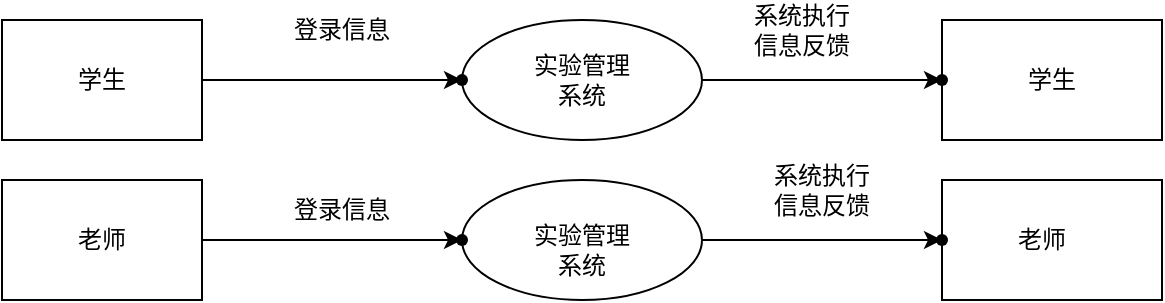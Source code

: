 <mxfile version="20.5.3" type="github">
  <diagram id="okWKafTFLNZm4eEbJfr1" name="第 1 页">
    <mxGraphModel dx="992" dy="571" grid="1" gridSize="10" guides="1" tooltips="1" connect="1" arrows="1" fold="1" page="1" pageScale="1" pageWidth="827" pageHeight="1169" math="0" shadow="0">
      <root>
        <mxCell id="0" />
        <mxCell id="1" parent="0" />
        <mxCell id="g5UghXbC0-JbCps197jc-11" value="" style="edgeStyle=orthogonalEdgeStyle;rounded=0;orthogonalLoop=1;jettySize=auto;html=1;" edge="1" parent="1" source="g5UghXbC0-JbCps197jc-1" target="g5UghXbC0-JbCps197jc-10">
          <mxGeometry relative="1" as="geometry" />
        </mxCell>
        <mxCell id="g5UghXbC0-JbCps197jc-1" value="" style="rounded=0;whiteSpace=wrap;html=1;" vertex="1" parent="1">
          <mxGeometry x="100" y="200" width="100" height="60" as="geometry" />
        </mxCell>
        <mxCell id="g5UghXbC0-JbCps197jc-13" value="" style="edgeStyle=orthogonalEdgeStyle;rounded=0;orthogonalLoop=1;jettySize=auto;html=1;" edge="1" parent="1" source="g5UghXbC0-JbCps197jc-2" target="g5UghXbC0-JbCps197jc-12">
          <mxGeometry relative="1" as="geometry" />
        </mxCell>
        <mxCell id="g5UghXbC0-JbCps197jc-2" value="" style="rounded=0;whiteSpace=wrap;html=1;" vertex="1" parent="1">
          <mxGeometry x="100" y="280" width="100" height="60" as="geometry" />
        </mxCell>
        <mxCell id="g5UghXbC0-JbCps197jc-15" value="" style="edgeStyle=orthogonalEdgeStyle;rounded=0;orthogonalLoop=1;jettySize=auto;html=1;" edge="1" parent="1" source="g5UghXbC0-JbCps197jc-3" target="g5UghXbC0-JbCps197jc-14">
          <mxGeometry relative="1" as="geometry" />
        </mxCell>
        <mxCell id="g5UghXbC0-JbCps197jc-3" value="" style="ellipse;whiteSpace=wrap;html=1;" vertex="1" parent="1">
          <mxGeometry x="330" y="200" width="120" height="60" as="geometry" />
        </mxCell>
        <mxCell id="g5UghXbC0-JbCps197jc-17" value="" style="edgeStyle=orthogonalEdgeStyle;rounded=0;orthogonalLoop=1;jettySize=auto;html=1;" edge="1" parent="1" source="g5UghXbC0-JbCps197jc-4" target="g5UghXbC0-JbCps197jc-16">
          <mxGeometry relative="1" as="geometry" />
        </mxCell>
        <mxCell id="g5UghXbC0-JbCps197jc-4" value="" style="ellipse;whiteSpace=wrap;html=1;" vertex="1" parent="1">
          <mxGeometry x="330" y="280" width="120" height="60" as="geometry" />
        </mxCell>
        <mxCell id="g5UghXbC0-JbCps197jc-5" value="" style="rounded=0;whiteSpace=wrap;html=1;" vertex="1" parent="1">
          <mxGeometry x="570" y="200" width="110" height="60" as="geometry" />
        </mxCell>
        <mxCell id="g5UghXbC0-JbCps197jc-6" value="" style="rounded=0;whiteSpace=wrap;html=1;" vertex="1" parent="1">
          <mxGeometry x="570" y="280" width="110" height="60" as="geometry" />
        </mxCell>
        <mxCell id="g5UghXbC0-JbCps197jc-7" value="学生" style="text;html=1;strokeColor=none;fillColor=none;align=center;verticalAlign=middle;whiteSpace=wrap;rounded=0;" vertex="1" parent="1">
          <mxGeometry x="120" y="215" width="60" height="30" as="geometry" />
        </mxCell>
        <mxCell id="g5UghXbC0-JbCps197jc-8" value="老师" style="text;html=1;strokeColor=none;fillColor=none;align=center;verticalAlign=middle;whiteSpace=wrap;rounded=0;" vertex="1" parent="1">
          <mxGeometry x="120" y="295" width="60" height="30" as="geometry" />
        </mxCell>
        <mxCell id="g5UghXbC0-JbCps197jc-10" value="" style="shape=waypoint;sketch=0;size=6;pointerEvents=1;points=[];fillColor=default;resizable=0;rotatable=0;perimeter=centerPerimeter;snapToPoint=1;rounded=0;" vertex="1" parent="1">
          <mxGeometry x="310" y="210" width="40" height="40" as="geometry" />
        </mxCell>
        <mxCell id="g5UghXbC0-JbCps197jc-12" value="" style="shape=waypoint;sketch=0;size=6;pointerEvents=1;points=[];fillColor=default;resizable=0;rotatable=0;perimeter=centerPerimeter;snapToPoint=1;rounded=0;" vertex="1" parent="1">
          <mxGeometry x="310" y="290" width="40" height="40" as="geometry" />
        </mxCell>
        <mxCell id="g5UghXbC0-JbCps197jc-14" value="" style="shape=waypoint;sketch=0;size=6;pointerEvents=1;points=[];fillColor=default;resizable=0;rotatable=0;perimeter=centerPerimeter;snapToPoint=1;" vertex="1" parent="1">
          <mxGeometry x="550" y="210" width="40" height="40" as="geometry" />
        </mxCell>
        <mxCell id="g5UghXbC0-JbCps197jc-16" value="" style="shape=waypoint;sketch=0;size=6;pointerEvents=1;points=[];fillColor=default;resizable=0;rotatable=0;perimeter=centerPerimeter;snapToPoint=1;" vertex="1" parent="1">
          <mxGeometry x="550" y="290" width="40" height="40" as="geometry" />
        </mxCell>
        <mxCell id="g5UghXbC0-JbCps197jc-18" value="实验管理系统" style="text;html=1;strokeColor=none;fillColor=none;align=center;verticalAlign=middle;whiteSpace=wrap;rounded=0;" vertex="1" parent="1">
          <mxGeometry x="360" y="300" width="60" height="30" as="geometry" />
        </mxCell>
        <mxCell id="g5UghXbC0-JbCps197jc-19" value="实验管理系统" style="text;html=1;strokeColor=none;fillColor=none;align=center;verticalAlign=middle;whiteSpace=wrap;rounded=0;" vertex="1" parent="1">
          <mxGeometry x="360" y="215" width="60" height="30" as="geometry" />
        </mxCell>
        <mxCell id="g5UghXbC0-JbCps197jc-20" value="学生" style="text;html=1;strokeColor=none;fillColor=none;align=center;verticalAlign=middle;whiteSpace=wrap;rounded=0;" vertex="1" parent="1">
          <mxGeometry x="595" y="215" width="60" height="30" as="geometry" />
        </mxCell>
        <mxCell id="g5UghXbC0-JbCps197jc-24" value="老师" style="text;html=1;strokeColor=none;fillColor=none;align=center;verticalAlign=middle;whiteSpace=wrap;rounded=0;" vertex="1" parent="1">
          <mxGeometry x="590" y="295" width="60" height="30" as="geometry" />
        </mxCell>
        <mxCell id="g5UghXbC0-JbCps197jc-25" value="登录信息" style="text;html=1;strokeColor=none;fillColor=none;align=center;verticalAlign=middle;whiteSpace=wrap;rounded=0;" vertex="1" parent="1">
          <mxGeometry x="240" y="280" width="60" height="30" as="geometry" />
        </mxCell>
        <mxCell id="g5UghXbC0-JbCps197jc-27" value="登录信息" style="text;html=1;strokeColor=none;fillColor=none;align=center;verticalAlign=middle;whiteSpace=wrap;rounded=0;" vertex="1" parent="1">
          <mxGeometry x="240" y="190" width="60" height="30" as="geometry" />
        </mxCell>
        <mxCell id="g5UghXbC0-JbCps197jc-28" value="系统执行信息反馈" style="text;html=1;strokeColor=none;fillColor=none;align=center;verticalAlign=middle;whiteSpace=wrap;rounded=0;" vertex="1" parent="1">
          <mxGeometry x="470" y="190" width="60" height="30" as="geometry" />
        </mxCell>
        <mxCell id="g5UghXbC0-JbCps197jc-29" value="系统执行信息反馈" style="text;html=1;strokeColor=none;fillColor=none;align=center;verticalAlign=middle;whiteSpace=wrap;rounded=0;" vertex="1" parent="1">
          <mxGeometry x="480" y="270" width="60" height="30" as="geometry" />
        </mxCell>
        <mxCell id="g5UghXbC0-JbCps197jc-30" style="edgeStyle=orthogonalEdgeStyle;rounded=0;orthogonalLoop=1;jettySize=auto;html=1;exitX=0.5;exitY=1;exitDx=0;exitDy=0;" edge="1" parent="1" source="g5UghXbC0-JbCps197jc-25" target="g5UghXbC0-JbCps197jc-25">
          <mxGeometry relative="1" as="geometry" />
        </mxCell>
      </root>
    </mxGraphModel>
  </diagram>
</mxfile>

